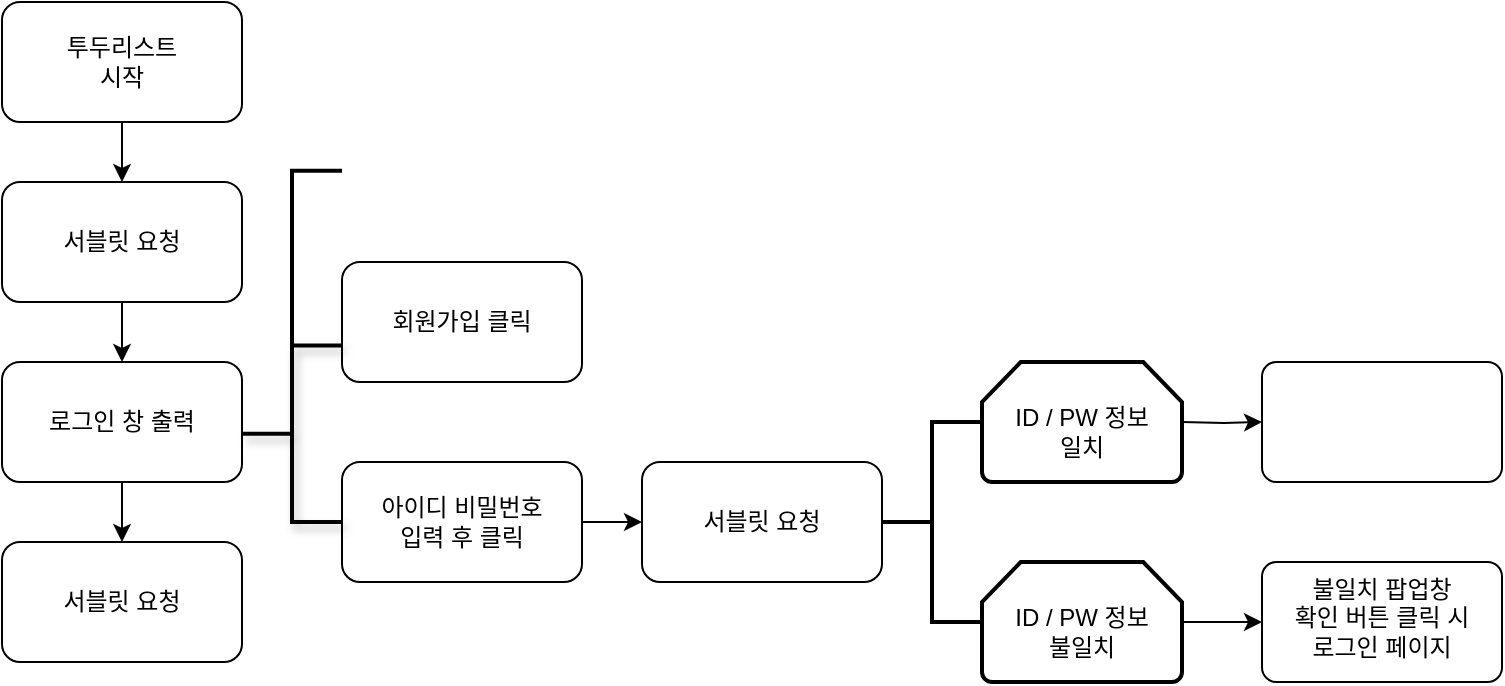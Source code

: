 <mxfile version="24.7.17">
  <diagram name="페이지-1" id="YBRmQFVH9i4L7YW0Mh_G">
    <mxGraphModel dx="956" dy="589" grid="1" gridSize="10" guides="1" tooltips="1" connect="1" arrows="1" fold="1" page="1" pageScale="1" pageWidth="827" pageHeight="1169" math="0" shadow="0">
      <root>
        <mxCell id="0" />
        <mxCell id="1" parent="0" />
        <mxCell id="2TFwc7a3pwKRf25QPgmq-23" style="edgeStyle=orthogonalEdgeStyle;rounded=0;orthogonalLoop=1;jettySize=auto;html=1;exitX=0.5;exitY=1;exitDx=0;exitDy=0;entryX=0.5;entryY=0;entryDx=0;entryDy=0;" edge="1" parent="1" source="2TFwc7a3pwKRf25QPgmq-1" target="2TFwc7a3pwKRf25QPgmq-3">
          <mxGeometry relative="1" as="geometry" />
        </mxCell>
        <mxCell id="2TFwc7a3pwKRf25QPgmq-1" value="투두리스트&lt;br&gt;시작" style="rounded=1;whiteSpace=wrap;html=1;" vertex="1" parent="1">
          <mxGeometry x="330" y="120" width="120" height="60" as="geometry" />
        </mxCell>
        <mxCell id="2TFwc7a3pwKRf25QPgmq-24" style="edgeStyle=orthogonalEdgeStyle;rounded=0;orthogonalLoop=1;jettySize=auto;html=1;exitX=0.5;exitY=1;exitDx=0;exitDy=0;entryX=0.5;entryY=0;entryDx=0;entryDy=0;" edge="1" parent="1" source="2TFwc7a3pwKRf25QPgmq-3" target="2TFwc7a3pwKRf25QPgmq-4">
          <mxGeometry relative="1" as="geometry" />
        </mxCell>
        <mxCell id="2TFwc7a3pwKRf25QPgmq-3" value="서블릿 요청" style="rounded=1;whiteSpace=wrap;html=1;" vertex="1" parent="1">
          <mxGeometry x="330" y="210" width="120" height="60" as="geometry" />
        </mxCell>
        <mxCell id="2TFwc7a3pwKRf25QPgmq-25" style="edgeStyle=orthogonalEdgeStyle;rounded=0;orthogonalLoop=1;jettySize=auto;html=1;exitX=0.5;exitY=1;exitDx=0;exitDy=0;entryX=0.5;entryY=0;entryDx=0;entryDy=0;" edge="1" parent="1" source="2TFwc7a3pwKRf25QPgmq-4" target="2TFwc7a3pwKRf25QPgmq-5">
          <mxGeometry relative="1" as="geometry" />
        </mxCell>
        <mxCell id="2TFwc7a3pwKRf25QPgmq-4" value="로그인 창 출력" style="rounded=1;whiteSpace=wrap;html=1;" vertex="1" parent="1">
          <mxGeometry x="330" y="300" width="120" height="60" as="geometry" />
        </mxCell>
        <mxCell id="2TFwc7a3pwKRf25QPgmq-5" value="서블릿 요청" style="rounded=1;whiteSpace=wrap;html=1;" vertex="1" parent="1">
          <mxGeometry x="330" y="390" width="120" height="60" as="geometry" />
        </mxCell>
        <mxCell id="2TFwc7a3pwKRf25QPgmq-8" value="회원가입 클릭" style="rounded=1;whiteSpace=wrap;html=1;" vertex="1" parent="1">
          <mxGeometry x="500" y="250" width="120" height="60" as="geometry" />
        </mxCell>
        <mxCell id="2TFwc7a3pwKRf25QPgmq-26" style="edgeStyle=orthogonalEdgeStyle;rounded=0;orthogonalLoop=1;jettySize=auto;html=1;exitX=1;exitY=0.5;exitDx=0;exitDy=0;entryX=0;entryY=0.5;entryDx=0;entryDy=0;" edge="1" parent="1" source="2TFwc7a3pwKRf25QPgmq-9" target="2TFwc7a3pwKRf25QPgmq-17">
          <mxGeometry relative="1" as="geometry" />
        </mxCell>
        <mxCell id="2TFwc7a3pwKRf25QPgmq-9" value="아이디 비밀번호&lt;br&gt;입력 후 클릭" style="rounded=1;whiteSpace=wrap;html=1;" vertex="1" parent="1">
          <mxGeometry x="500" y="350" width="120" height="60" as="geometry" />
        </mxCell>
        <mxCell id="2TFwc7a3pwKRf25QPgmq-17" value="서블릿 요청" style="rounded=1;whiteSpace=wrap;html=1;" vertex="1" parent="1">
          <mxGeometry x="650" y="350" width="120" height="60" as="geometry" />
        </mxCell>
        <mxCell id="2TFwc7a3pwKRf25QPgmq-27" value="" style="strokeWidth=2;html=1;shape=mxgraph.flowchart.annotation_2;align=left;labelPosition=right;pointerEvents=1;" vertex="1" parent="1">
          <mxGeometry x="770" y="330" width="50" height="100" as="geometry" />
        </mxCell>
        <mxCell id="2TFwc7a3pwKRf25QPgmq-34" value="&lt;div&gt;&lt;br&gt;&lt;/div&gt;ID / PW 정보&lt;br&gt;일치" style="strokeWidth=2;html=1;shape=mxgraph.flowchart.loop_limit;whiteSpace=wrap;strokeColor=default;align=center;verticalAlign=top;arcSize=12;fontFamily=Helvetica;fontSize=12;fontColor=default;fillColor=default;" vertex="1" parent="1">
          <mxGeometry x="820" y="300" width="100" height="60" as="geometry" />
        </mxCell>
        <mxCell id="2TFwc7a3pwKRf25QPgmq-38" style="edgeStyle=orthogonalEdgeStyle;rounded=0;orthogonalLoop=1;jettySize=auto;html=1;exitX=1;exitY=0.5;exitDx=0;exitDy=0;exitPerimeter=0;fontFamily=Helvetica;fontSize=12;fontColor=default;" edge="1" parent="1" source="2TFwc7a3pwKRf25QPgmq-35" target="2TFwc7a3pwKRf25QPgmq-37">
          <mxGeometry relative="1" as="geometry" />
        </mxCell>
        <mxCell id="2TFwc7a3pwKRf25QPgmq-35" value="&lt;div&gt;&lt;br&gt;&lt;/div&gt;ID / PW 정보&lt;br&gt;불일치" style="strokeWidth=2;html=1;shape=mxgraph.flowchart.loop_limit;whiteSpace=wrap;strokeColor=default;align=center;verticalAlign=top;arcSize=12;fontFamily=Helvetica;fontSize=12;fontColor=default;fillColor=default;" vertex="1" parent="1">
          <mxGeometry x="820" y="400" width="100" height="60" as="geometry" />
        </mxCell>
        <mxCell id="2TFwc7a3pwKRf25QPgmq-37" value="불일치 팝업창&lt;br&gt;확인 버튼 클릭 시&lt;br&gt;로그인 페이지" style="rounded=1;whiteSpace=wrap;html=1;strokeColor=default;align=center;verticalAlign=top;arcSize=12;fontFamily=Helvetica;fontSize=12;fontColor=default;fillColor=default;" vertex="1" parent="1">
          <mxGeometry x="960" y="400" width="120" height="60" as="geometry" />
        </mxCell>
        <mxCell id="2TFwc7a3pwKRf25QPgmq-39" style="edgeStyle=orthogonalEdgeStyle;rounded=0;orthogonalLoop=1;jettySize=auto;html=1;exitX=1;exitY=0.5;exitDx=0;exitDy=0;exitPerimeter=0;fontFamily=Helvetica;fontSize=12;fontColor=default;" edge="1" target="2TFwc7a3pwKRf25QPgmq-40" parent="1">
          <mxGeometry relative="1" as="geometry">
            <mxPoint x="920" y="330" as="sourcePoint" />
          </mxGeometry>
        </mxCell>
        <mxCell id="2TFwc7a3pwKRf25QPgmq-40" value="" style="rounded=1;whiteSpace=wrap;html=1;strokeColor=default;align=center;verticalAlign=top;arcSize=12;fontFamily=Helvetica;fontSize=12;fontColor=default;fillColor=default;" vertex="1" parent="1">
          <mxGeometry x="960" y="300" width="120" height="60" as="geometry" />
        </mxCell>
        <mxCell id="2TFwc7a3pwKRf25QPgmq-59" value="" style="group" vertex="1" connectable="0" parent="1">
          <mxGeometry x="450" y="200" width="50" height="180" as="geometry" />
        </mxCell>
        <mxCell id="2TFwc7a3pwKRf25QPgmq-22" value="" style="strokeWidth=2;html=1;shape=mxgraph.flowchart.annotation_2;align=left;labelPosition=right;pointerEvents=1;points=[[0,0.5,0,0,0],[0.5,0,0,0,0],[0.5,1,0,0,0],[1,0,0,0,0],[1,0.5,0,0,0],[1,1,0,0,0]];shadow=1;" vertex="1" parent="2TFwc7a3pwKRf25QPgmq-59">
          <mxGeometry y="91.765" width="50" height="88.235" as="geometry" />
        </mxCell>
        <mxCell id="2TFwc7a3pwKRf25QPgmq-58" value="" style="group" vertex="1" connectable="0" parent="2TFwc7a3pwKRf25QPgmq-59">
          <mxGeometry x="20" width="30" height="91.765" as="geometry" />
        </mxCell>
        <mxCell id="2TFwc7a3pwKRf25QPgmq-56" value="" style="line;strokeWidth=2;direction=south;html=1;strokeColor=default;align=center;verticalAlign=top;arcSize=12;fontFamily=Helvetica;fontSize=12;fontColor=default;fillColor=default;" vertex="1" parent="2TFwc7a3pwKRf25QPgmq-58">
          <mxGeometry y="3.529" width="10" height="88.235" as="geometry" />
        </mxCell>
        <mxCell id="2TFwc7a3pwKRf25QPgmq-57" value="" style="line;strokeWidth=2;html=1;strokeColor=default;align=center;verticalAlign=top;arcSize=12;fontFamily=Helvetica;fontSize=12;fontColor=default;fillColor=default;" vertex="1" parent="2TFwc7a3pwKRf25QPgmq-58">
          <mxGeometry x="4" width="26" height="8.824" as="geometry" />
        </mxCell>
      </root>
    </mxGraphModel>
  </diagram>
</mxfile>
